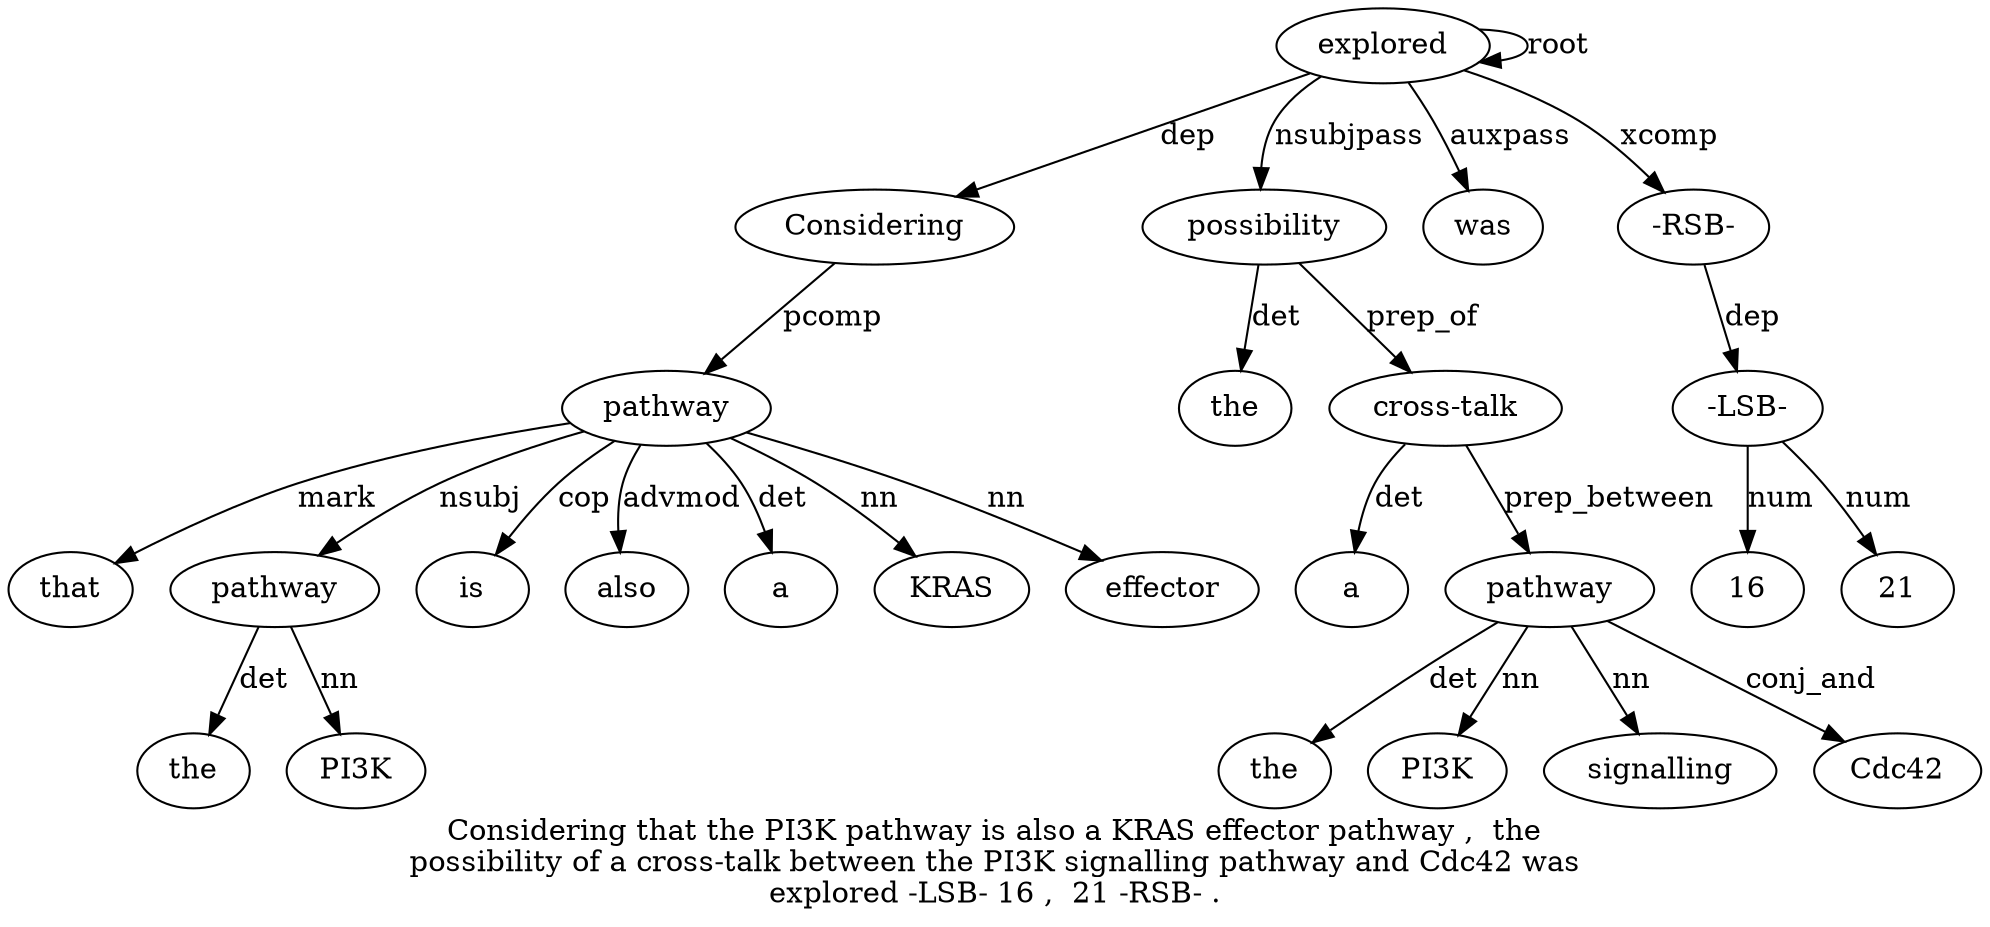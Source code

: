 digraph "Considering that the PI3K pathway is also a KRAS effector pathway ,  the possibility of a cross-talk between the PI3K signalling pathway and Cdc42 was explored -LSB- 16 ,  21 -RSB- ." {
label="Considering that the PI3K pathway is also a KRAS effector pathway ,  the
possibility of a cross-talk between the PI3K signalling pathway and Cdc42 was
explored -LSB- 16 ,  21 -RSB- .";
explored26 [style=filled, fillcolor=white, label=explored];
Considering1 [style=filled, fillcolor=white, label=Considering];
explored26 -> Considering1  [label=dep];
pathway11 [style=filled, fillcolor=white, label=pathway];
that2 [style=filled, fillcolor=white, label=that];
pathway11 -> that2  [label=mark];
pathway5 [style=filled, fillcolor=white, label=pathway];
the3 [style=filled, fillcolor=white, label=the];
pathway5 -> the3  [label=det];
PI3K4 [style=filled, fillcolor=white, label=PI3K];
pathway5 -> PI3K4  [label=nn];
pathway11 -> pathway5  [label=nsubj];
is6 [style=filled, fillcolor=white, label=is];
pathway11 -> is6  [label=cop];
also7 [style=filled, fillcolor=white, label=also];
pathway11 -> also7  [label=advmod];
a8 [style=filled, fillcolor=white, label=a];
pathway11 -> a8  [label=det];
KRAS9 [style=filled, fillcolor=white, label=KRAS];
pathway11 -> KRAS9  [label=nn];
effector10 [style=filled, fillcolor=white, label=effector];
pathway11 -> effector10  [label=nn];
Considering1 -> pathway11  [label=pcomp];
possibility14 [style=filled, fillcolor=white, label=possibility];
the13 [style=filled, fillcolor=white, label=the];
possibility14 -> the13  [label=det];
explored26 -> possibility14  [label=nsubjpass];
"cross-talk17" [style=filled, fillcolor=white, label="cross-talk"];
a16 [style=filled, fillcolor=white, label=a];
"cross-talk17" -> a16  [label=det];
possibility14 -> "cross-talk17"  [label=prep_of];
pathway22 [style=filled, fillcolor=white, label=pathway];
the19 [style=filled, fillcolor=white, label=the];
pathway22 -> the19  [label=det];
PI3K20 [style=filled, fillcolor=white, label=PI3K];
pathway22 -> PI3K20  [label=nn];
signalling21 [style=filled, fillcolor=white, label=signalling];
pathway22 -> signalling21  [label=nn];
"cross-talk17" -> pathway22  [label=prep_between];
Cdc42 [style=filled, fillcolor=white, label=Cdc42];
pathway22 -> Cdc42  [label=conj_and];
was25 [style=filled, fillcolor=white, label=was];
explored26 -> was25  [label=auxpass];
explored26 -> explored26  [label=root];
"-RSB-31" [style=filled, fillcolor=white, label="-RSB-"];
"-LSB-27" [style=filled, fillcolor=white, label="-LSB-"];
"-RSB-31" -> "-LSB-27"  [label=dep];
1628 [style=filled, fillcolor=white, label=16];
"-LSB-27" -> 1628  [label=num];
2130 [style=filled, fillcolor=white, label=21];
"-LSB-27" -> 2130  [label=num];
explored26 -> "-RSB-31"  [label=xcomp];
}
